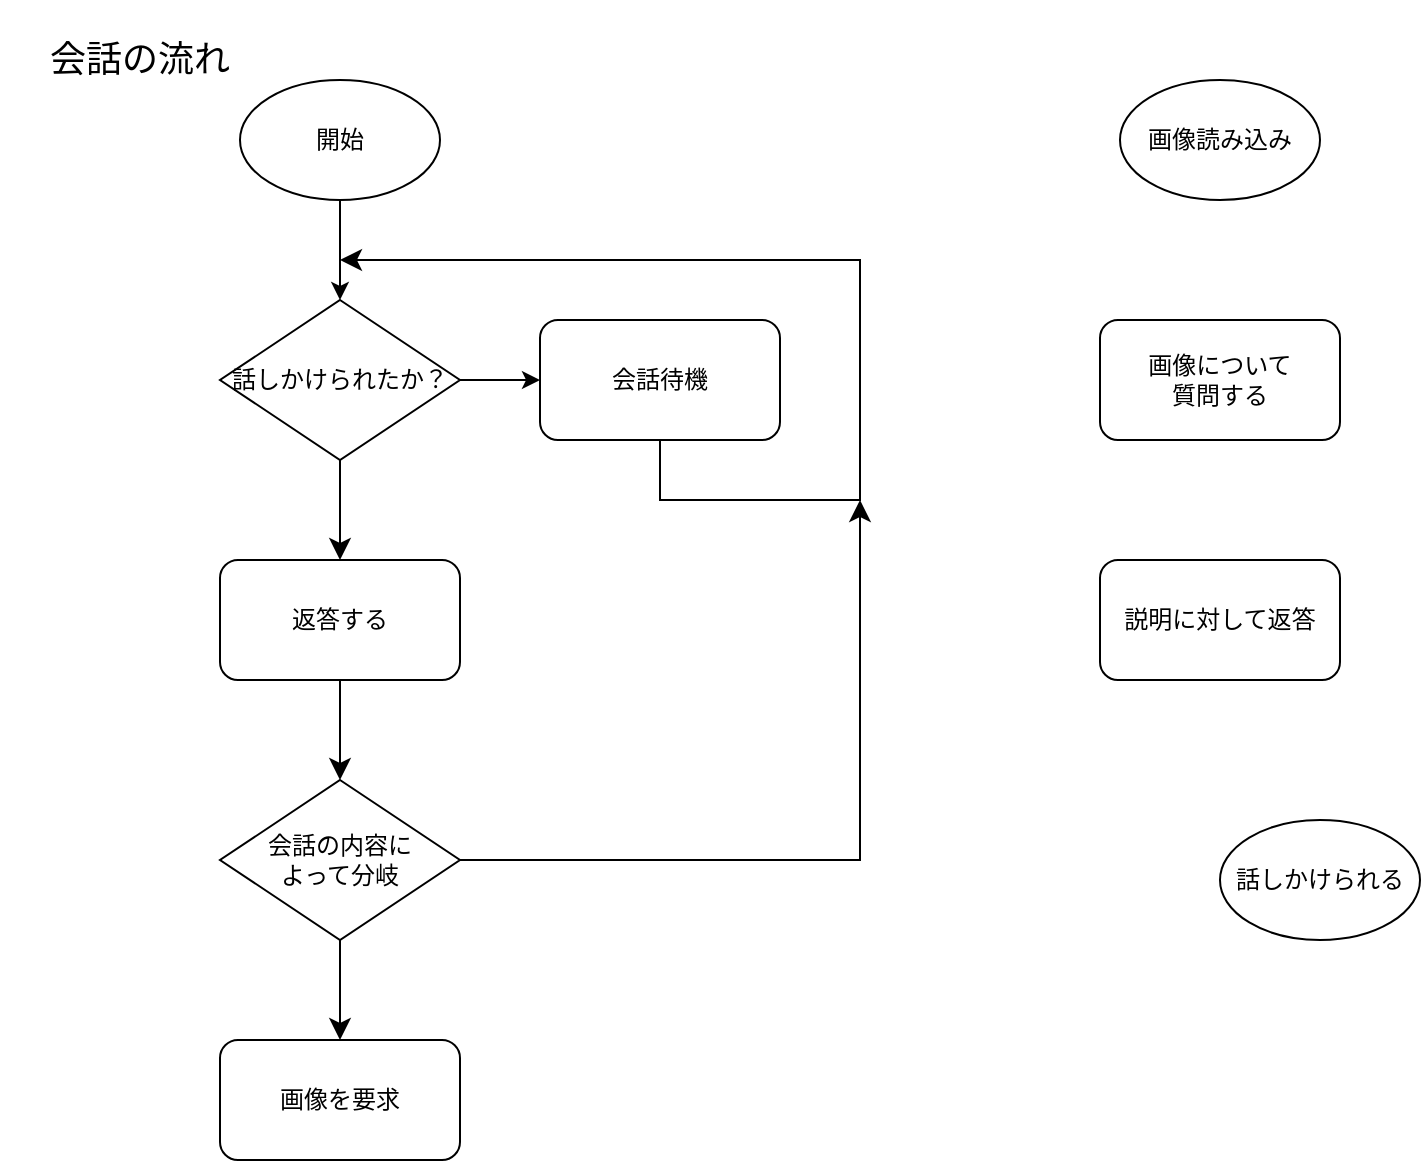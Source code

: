 <mxfile version="24.4.7" type="github">
  <diagram id="C5RBs43oDa-KdzZeNtuy" name="Page-1">
    <mxGraphModel dx="557" dy="649" grid="1" gridSize="10" guides="1" tooltips="1" connect="1" arrows="1" fold="1" page="1" pageScale="1" pageWidth="827" pageHeight="1169" math="0" shadow="0">
      <root>
        <mxCell id="WIyWlLk6GJQsqaUBKTNV-0" />
        <mxCell id="WIyWlLk6GJQsqaUBKTNV-1" parent="WIyWlLk6GJQsqaUBKTNV-0" />
        <mxCell id="rkyjyS4HDsIOG3Hw2fb--7" value="話しかけられる" style="strokeWidth=1;html=1;shape=mxgraph.flowchart.start_1;whiteSpace=wrap;" parent="WIyWlLk6GJQsqaUBKTNV-1" vertex="1">
          <mxGeometry x="620" y="420" width="100" height="60" as="geometry" />
        </mxCell>
        <mxCell id="rkyjyS4HDsIOG3Hw2fb--8" value="&lt;font style=&quot;font-size: 18px;&quot;&gt;会話の流れ&lt;/font&gt;" style="text;html=1;align=center;verticalAlign=middle;whiteSpace=wrap;rounded=0;" parent="WIyWlLk6GJQsqaUBKTNV-1" vertex="1">
          <mxGeometry x="10" y="10" width="140" height="60" as="geometry" />
        </mxCell>
        <mxCell id="H1_h9o8lkAhOqS3Qtf2S-3" value="" style="edgeStyle=none;curved=1;rounded=0;orthogonalLoop=1;jettySize=auto;html=1;fontSize=12;startSize=8;endSize=8;" edge="1" parent="WIyWlLk6GJQsqaUBKTNV-1" source="rkyjyS4HDsIOG3Hw2fb--10" target="H1_h9o8lkAhOqS3Qtf2S-2">
          <mxGeometry relative="1" as="geometry" />
        </mxCell>
        <mxCell id="rkyjyS4HDsIOG3Hw2fb--10" value="返答する" style="rounded=1;whiteSpace=wrap;html=1;" parent="WIyWlLk6GJQsqaUBKTNV-1" vertex="1">
          <mxGeometry x="120" y="290" width="120" height="60" as="geometry" />
        </mxCell>
        <mxCell id="rkyjyS4HDsIOG3Hw2fb--15" value="画像読み込み" style="strokeWidth=1;html=1;shape=mxgraph.flowchart.start_1;whiteSpace=wrap;" parent="WIyWlLk6GJQsqaUBKTNV-1" vertex="1">
          <mxGeometry x="570" y="50" width="100" height="60" as="geometry" />
        </mxCell>
        <mxCell id="rkyjyS4HDsIOG3Hw2fb--16" value="画像について&lt;div&gt;質問する&lt;/div&gt;" style="rounded=1;whiteSpace=wrap;html=1;" parent="WIyWlLk6GJQsqaUBKTNV-1" vertex="1">
          <mxGeometry x="560" y="170" width="120" height="60" as="geometry" />
        </mxCell>
        <mxCell id="rkyjyS4HDsIOG3Hw2fb--17" value="説明に対して返答" style="rounded=1;whiteSpace=wrap;html=1;" parent="WIyWlLk6GJQsqaUBKTNV-1" vertex="1">
          <mxGeometry x="560" y="290" width="120" height="60" as="geometry" />
        </mxCell>
        <mxCell id="rkyjyS4HDsIOG3Hw2fb--25" value="" style="edgeStyle=orthogonalEdgeStyle;rounded=0;orthogonalLoop=1;jettySize=auto;html=1;" parent="WIyWlLk6GJQsqaUBKTNV-1" source="rkyjyS4HDsIOG3Hw2fb--19" target="rkyjyS4HDsIOG3Hw2fb--24" edge="1">
          <mxGeometry relative="1" as="geometry" />
        </mxCell>
        <mxCell id="rkyjyS4HDsIOG3Hw2fb--19" value="開始" style="strokeWidth=1;html=1;shape=mxgraph.flowchart.start_1;whiteSpace=wrap;" parent="WIyWlLk6GJQsqaUBKTNV-1" vertex="1">
          <mxGeometry x="130" y="50" width="100" height="60" as="geometry" />
        </mxCell>
        <mxCell id="rkyjyS4HDsIOG3Hw2fb--21" value="会話待機" style="rounded=1;whiteSpace=wrap;html=1;" parent="WIyWlLk6GJQsqaUBKTNV-1" vertex="1">
          <mxGeometry x="280" y="170" width="120" height="60" as="geometry" />
        </mxCell>
        <mxCell id="rkyjyS4HDsIOG3Hw2fb--26" value="" style="edgeStyle=orthogonalEdgeStyle;rounded=0;orthogonalLoop=1;jettySize=auto;html=1;" parent="WIyWlLk6GJQsqaUBKTNV-1" source="rkyjyS4HDsIOG3Hw2fb--24" target="rkyjyS4HDsIOG3Hw2fb--21" edge="1">
          <mxGeometry relative="1" as="geometry" />
        </mxCell>
        <mxCell id="H1_h9o8lkAhOqS3Qtf2S-0" value="" style="edgeStyle=none;curved=1;rounded=0;orthogonalLoop=1;jettySize=auto;html=1;fontSize=12;startSize=8;endSize=8;" edge="1" parent="WIyWlLk6GJQsqaUBKTNV-1" source="rkyjyS4HDsIOG3Hw2fb--24" target="rkyjyS4HDsIOG3Hw2fb--10">
          <mxGeometry relative="1" as="geometry" />
        </mxCell>
        <mxCell id="rkyjyS4HDsIOG3Hw2fb--24" value="話しかけられたか？" style="rhombus;whiteSpace=wrap;html=1;" parent="WIyWlLk6GJQsqaUBKTNV-1" vertex="1">
          <mxGeometry x="120" y="160" width="120" height="80" as="geometry" />
        </mxCell>
        <mxCell id="H1_h9o8lkAhOqS3Qtf2S-1" value="" style="edgeStyle=segmentEdgeStyle;endArrow=classic;html=1;curved=0;rounded=0;endSize=8;startSize=8;sourcePerimeterSpacing=0;targetPerimeterSpacing=0;fontSize=12;exitX=0.5;exitY=1;exitDx=0;exitDy=0;" edge="1" parent="WIyWlLk6GJQsqaUBKTNV-1" source="rkyjyS4HDsIOG3Hw2fb--21">
          <mxGeometry width="140" relative="1" as="geometry">
            <mxPoint x="340" y="240" as="sourcePoint" />
            <mxPoint x="180" y="140" as="targetPoint" />
            <Array as="points">
              <mxPoint x="340" y="260" />
              <mxPoint x="440" y="260" />
              <mxPoint x="440" y="140" />
            </Array>
          </mxGeometry>
        </mxCell>
        <mxCell id="H1_h9o8lkAhOqS3Qtf2S-7" value="" style="edgeStyle=none;curved=1;rounded=0;orthogonalLoop=1;jettySize=auto;html=1;fontSize=12;startSize=8;endSize=8;" edge="1" parent="WIyWlLk6GJQsqaUBKTNV-1" source="H1_h9o8lkAhOqS3Qtf2S-2" target="H1_h9o8lkAhOqS3Qtf2S-6">
          <mxGeometry relative="1" as="geometry" />
        </mxCell>
        <mxCell id="H1_h9o8lkAhOqS3Qtf2S-2" value="会話の内容に&lt;div&gt;よって分岐&lt;/div&gt;" style="rhombus;whiteSpace=wrap;html=1;" vertex="1" parent="WIyWlLk6GJQsqaUBKTNV-1">
          <mxGeometry x="120" y="400" width="120" height="80" as="geometry" />
        </mxCell>
        <mxCell id="H1_h9o8lkAhOqS3Qtf2S-5" value="" style="edgeStyle=segmentEdgeStyle;endArrow=classic;html=1;curved=0;rounded=0;endSize=8;startSize=8;sourcePerimeterSpacing=0;targetPerimeterSpacing=0;fontSize=12;exitX=1;exitY=0.5;exitDx=0;exitDy=0;" edge="1" parent="WIyWlLk6GJQsqaUBKTNV-1" source="H1_h9o8lkAhOqS3Qtf2S-2">
          <mxGeometry width="140" relative="1" as="geometry">
            <mxPoint x="250" y="440" as="sourcePoint" />
            <mxPoint x="440" y="260" as="targetPoint" />
            <Array as="points">
              <mxPoint x="440" y="440" />
              <mxPoint x="440" y="290" />
            </Array>
          </mxGeometry>
        </mxCell>
        <mxCell id="H1_h9o8lkAhOqS3Qtf2S-6" value="画像を要求" style="rounded=1;whiteSpace=wrap;html=1;" vertex="1" parent="WIyWlLk6GJQsqaUBKTNV-1">
          <mxGeometry x="120" y="530" width="120" height="60" as="geometry" />
        </mxCell>
      </root>
    </mxGraphModel>
  </diagram>
</mxfile>
